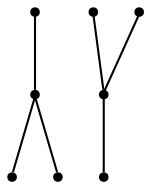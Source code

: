graph {
  node [shape=point,comment="{\"directed\":false,\"doi\":\"10.1007/978-3-031-22203-0_3\",\"figure\":\"8 (1)\"}"]

  v0 [pos="1477.793778090383,398.08698230591506"]
  v1 [pos="1321.7990851186014,301.1186316327336"]
  v2 [pos="1387.1490927519899,455.00679707988894"]
  v3 [pos="1249.0708497913079,574.1046871568365"]
  v4 [pos="1164.7501279755975,393.8698501285635"]
  v5 [pos="1314.1197980611053,414.72710421826105"]
  v6 [pos="1248.0175394463508,457.11233480728697"]
  v7 [pos="1092.020811645203,457.11233480728697"]

  v0 -- v1 [id="-7",pos="1477.793778090383,398.08698230591506 1321.7990851186014,301.1186316327336 1321.7990851186014,301.1186316327336 1321.7990851186014,301.1186316327336"]
  v2 -- v3 [id="-29",pos="1387.1490927519899,455.00679707988894 1249.0708497913079,574.1046871568365 1249.0708497913079,574.1046871568365 1249.0708497913079,574.1046871568365"]
  v1 -- v4 [id="-32",pos="1321.7990851186014,301.1186316327336 1164.7501279755975,393.8698501285635 1164.7501279755975,393.8698501285635 1164.7501279755975,393.8698501285635"]
  v1 -- v5 [id="-34",pos="1321.7990851186014,301.1186316327336 1314.1197980611053,414.72710421826105 1314.1197980611053,414.72710421826105 1314.1197980611053,414.72710421826105"]
  v7 -- v3 [id="-37",pos="1092.020811645203,457.11233480728697 1249.0708497913079,574.1046871568365 1249.0708497913079,574.1046871568365 1249.0708497913079,574.1046871568365"]
  v3 -- v6 [id="-45",pos="1249.0708497913079,574.1046871568365 1248.0175394463508,457.11233480728697 1248.0175394463508,457.11233480728697 1248.0175394463508,457.11233480728697"]
}
